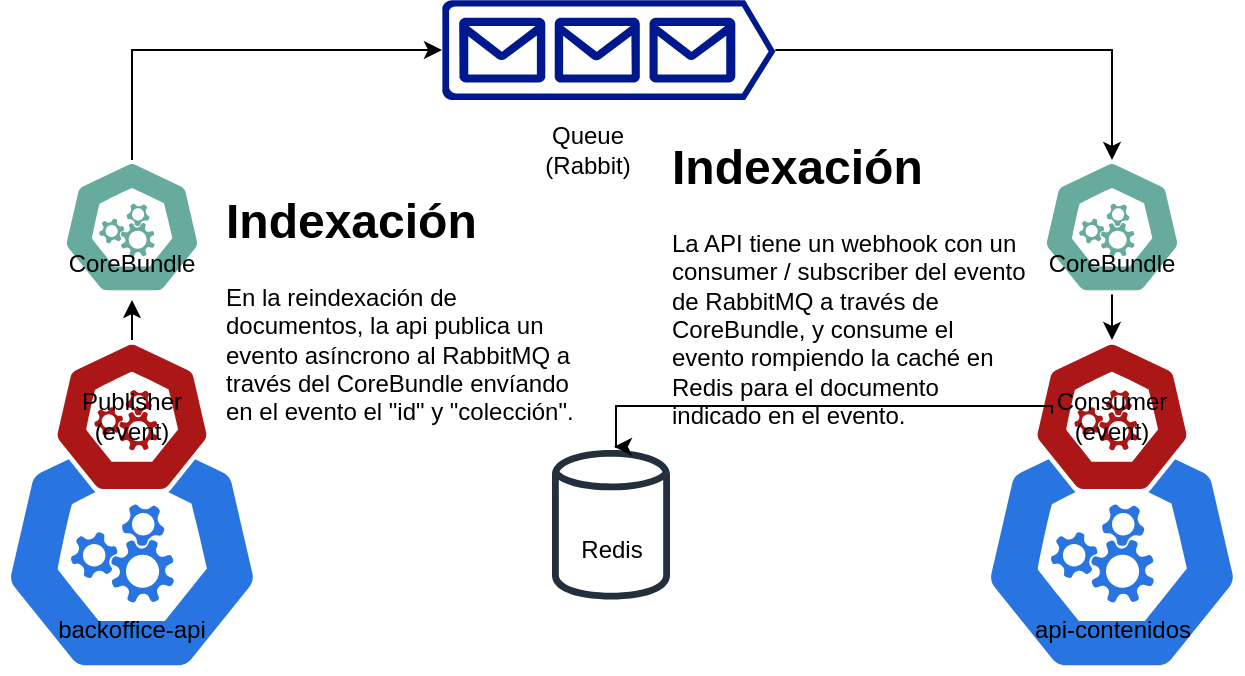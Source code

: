 <mxfile version="24.7.12">
  <diagram name="Página-1" id="Ag_XRTpZDKfjU94lQE6s">
    <mxGraphModel dx="1306" dy="826" grid="1" gridSize="10" guides="1" tooltips="1" connect="1" arrows="1" fold="1" page="1" pageScale="1" pageWidth="827" pageHeight="1169" math="0" shadow="0">
      <root>
        <mxCell id="0" />
        <mxCell id="1" parent="0" />
        <mxCell id="GbyjPMjEv9Rc1lk0YDpi-1" value="" style="sketch=0;outlineConnect=0;fontColor=#232F3E;gradientColor=none;fillColor=#232F3D;strokeColor=none;dashed=0;verticalLabelPosition=bottom;verticalAlign=top;align=center;html=1;fontSize=12;fontStyle=0;aspect=fixed;pointerEvents=1;shape=mxgraph.aws4.generic_database;" vertex="1" parent="1">
          <mxGeometry x="355" y="333.4" width="59" height="78" as="geometry" />
        </mxCell>
        <mxCell id="GbyjPMjEv9Rc1lk0YDpi-2" value="Redis" style="text;html=1;align=center;verticalAlign=middle;whiteSpace=wrap;rounded=0;" vertex="1" parent="1">
          <mxGeometry x="355.0" y="370" width="60" height="30" as="geometry" />
        </mxCell>
        <mxCell id="GbyjPMjEv9Rc1lk0YDpi-3" value="" style="sketch=0;aspect=fixed;pointerEvents=1;shadow=0;dashed=0;html=1;strokeColor=none;labelPosition=center;verticalLabelPosition=bottom;verticalAlign=top;align=center;fillColor=#00188D;shape=mxgraph.azure.queue_generic" vertex="1" parent="1">
          <mxGeometry x="300" y="110" width="166.67" height="50" as="geometry" />
        </mxCell>
        <mxCell id="GbyjPMjEv9Rc1lk0YDpi-4" value="Queue&lt;div&gt;(Rabbit)&lt;/div&gt;" style="text;html=1;align=center;verticalAlign=middle;whiteSpace=wrap;rounded=0;" vertex="1" parent="1">
          <mxGeometry x="343.33" y="170" width="60" height="30" as="geometry" />
        </mxCell>
        <mxCell id="GbyjPMjEv9Rc1lk0YDpi-5" value="" style="aspect=fixed;sketch=0;html=1;dashed=0;whitespace=wrap;verticalLabelPosition=bottom;verticalAlign=top;fillColor=#2875E2;strokeColor=#ffffff;points=[[0.005,0.63,0],[0.1,0.2,0],[0.9,0.2,0],[0.5,0,0],[0.995,0.63,0],[0.72,0.99,0],[0.5,1,0],[0.28,0.99,0]];shape=mxgraph.kubernetes.icon2;prIcon=api" vertex="1" parent="1">
          <mxGeometry x="570" y="321.6" width="130" height="124.8" as="geometry" />
        </mxCell>
        <mxCell id="GbyjPMjEv9Rc1lk0YDpi-6" value="api-contenidos" style="text;html=1;align=center;verticalAlign=middle;whiteSpace=wrap;rounded=0;" vertex="1" parent="1">
          <mxGeometry x="592.5" y="410" width="85" height="30" as="geometry" />
        </mxCell>
        <mxCell id="GbyjPMjEv9Rc1lk0YDpi-7" value="" style="aspect=fixed;sketch=0;html=1;dashed=0;whitespace=wrap;verticalLabelPosition=bottom;verticalAlign=top;fillColor=#2875E2;strokeColor=#ffffff;points=[[0.005,0.63,0],[0.1,0.2,0],[0.9,0.2,0],[0.5,0,0],[0.995,0.63,0],[0.72,0.99,0],[0.5,1,0],[0.28,0.99,0]];shape=mxgraph.kubernetes.icon2;prIcon=api" vertex="1" parent="1">
          <mxGeometry x="80" y="321.6" width="130" height="124.8" as="geometry" />
        </mxCell>
        <mxCell id="GbyjPMjEv9Rc1lk0YDpi-9" value="backoffice-api" style="text;html=1;align=center;verticalAlign=middle;whiteSpace=wrap;rounded=0;" vertex="1" parent="1">
          <mxGeometry x="100" y="410" width="90" height="30" as="geometry" />
        </mxCell>
        <mxCell id="GbyjPMjEv9Rc1lk0YDpi-19" style="edgeStyle=orthogonalEdgeStyle;rounded=0;orthogonalLoop=1;jettySize=auto;html=1;exitX=0.5;exitY=0;exitDx=0;exitDy=0;exitPerimeter=0;" edge="1" parent="1" source="GbyjPMjEv9Rc1lk0YDpi-12">
          <mxGeometry relative="1" as="geometry">
            <mxPoint x="145" y="260" as="targetPoint" />
          </mxGeometry>
        </mxCell>
        <mxCell id="GbyjPMjEv9Rc1lk0YDpi-12" value="" style="aspect=fixed;sketch=0;html=1;dashed=0;whitespace=wrap;verticalLabelPosition=bottom;verticalAlign=top;fillColor=#ab1717;strokeColor=#ffffff;points=[[0.005,0.63,0],[0.1,0.2,0],[0.9,0.2,0],[0.5,0,0],[0.995,0.63,0],[0.72,0.99,0],[0.5,1,0],[0.28,0.99,0]];shape=mxgraph.kubernetes.icon2;prIcon=api" vertex="1" parent="1">
          <mxGeometry x="105" y="280" width="80" height="76.8" as="geometry" />
        </mxCell>
        <mxCell id="GbyjPMjEv9Rc1lk0YDpi-13" value="Publisher&lt;div&gt;(event)&lt;/div&gt;" style="text;html=1;align=center;verticalAlign=middle;whiteSpace=wrap;rounded=0;" vertex="1" parent="1">
          <mxGeometry x="115" y="303.4" width="60" height="30" as="geometry" />
        </mxCell>
        <mxCell id="GbyjPMjEv9Rc1lk0YDpi-16" value="" style="aspect=fixed;sketch=0;html=1;dashed=0;whitespace=wrap;verticalLabelPosition=bottom;verticalAlign=top;fillColor=#67AB9F;strokeColor=#ffffff;points=[[0.005,0.63,0],[0.1,0.2,0],[0.9,0.2,0],[0.5,0,0],[0.995,0.63,0],[0.72,0.99,0],[0.5,1,0],[0.28,0.99,0]];shape=mxgraph.kubernetes.icon2;prIcon=api" vertex="1" parent="1">
          <mxGeometry x="110" y="190" width="70" height="67.2" as="geometry" />
        </mxCell>
        <mxCell id="GbyjPMjEv9Rc1lk0YDpi-18" value="CoreBundle" style="text;html=1;align=center;verticalAlign=middle;whiteSpace=wrap;rounded=0;" vertex="1" parent="1">
          <mxGeometry x="115" y="227.2" width="60" height="30" as="geometry" />
        </mxCell>
        <mxCell id="GbyjPMjEv9Rc1lk0YDpi-20" style="edgeStyle=orthogonalEdgeStyle;rounded=0;orthogonalLoop=1;jettySize=auto;html=1;exitX=0.5;exitY=0;exitDx=0;exitDy=0;exitPerimeter=0;entryX=0;entryY=0.5;entryDx=0;entryDy=0;entryPerimeter=0;" edge="1" parent="1" source="GbyjPMjEv9Rc1lk0YDpi-16" target="GbyjPMjEv9Rc1lk0YDpi-3">
          <mxGeometry relative="1" as="geometry" />
        </mxCell>
        <mxCell id="GbyjPMjEv9Rc1lk0YDpi-21" value="" style="aspect=fixed;sketch=0;html=1;dashed=0;whitespace=wrap;verticalLabelPosition=bottom;verticalAlign=top;fillColor=#67AB9F;strokeColor=#ffffff;points=[[0.005,0.63,0],[0.1,0.2,0],[0.9,0.2,0],[0.5,0,0],[0.995,0.63,0],[0.72,0.99,0],[0.5,1,0],[0.28,0.99,0]];shape=mxgraph.kubernetes.icon2;prIcon=api" vertex="1" parent="1">
          <mxGeometry x="600" y="190" width="70" height="67.2" as="geometry" />
        </mxCell>
        <mxCell id="GbyjPMjEv9Rc1lk0YDpi-22" value="CoreBundle" style="text;html=1;align=center;verticalAlign=middle;whiteSpace=wrap;rounded=0;" vertex="1" parent="1">
          <mxGeometry x="605" y="227.2" width="60" height="30" as="geometry" />
        </mxCell>
        <mxCell id="GbyjPMjEv9Rc1lk0YDpi-23" value="" style="aspect=fixed;sketch=0;html=1;dashed=0;whitespace=wrap;verticalLabelPosition=bottom;verticalAlign=top;fillColor=#ab1717;strokeColor=#ffffff;points=[[0.005,0.63,0],[0.1,0.2,0],[0.9,0.2,0],[0.5,0,0],[0.995,0.63,0],[0.72,0.99,0],[0.5,1,0],[0.28,0.99,0]];shape=mxgraph.kubernetes.icon2;prIcon=api" vertex="1" parent="1">
          <mxGeometry x="595" y="280" width="80" height="76.8" as="geometry" />
        </mxCell>
        <mxCell id="GbyjPMjEv9Rc1lk0YDpi-24" value="&lt;div&gt;Consumer (event)&lt;/div&gt;" style="text;html=1;align=center;verticalAlign=middle;whiteSpace=wrap;rounded=0;" vertex="1" parent="1">
          <mxGeometry x="605" y="303.4" width="60" height="30" as="geometry" />
        </mxCell>
        <mxCell id="GbyjPMjEv9Rc1lk0YDpi-25" style="edgeStyle=orthogonalEdgeStyle;rounded=0;orthogonalLoop=1;jettySize=auto;html=1;entryX=0.5;entryY=0;entryDx=0;entryDy=0;entryPerimeter=0;" edge="1" parent="1" source="GbyjPMjEv9Rc1lk0YDpi-3" target="GbyjPMjEv9Rc1lk0YDpi-21">
          <mxGeometry relative="1" as="geometry" />
        </mxCell>
        <mxCell id="GbyjPMjEv9Rc1lk0YDpi-26" style="edgeStyle=orthogonalEdgeStyle;rounded=0;orthogonalLoop=1;jettySize=auto;html=1;entryX=0.5;entryY=0;entryDx=0;entryDy=0;entryPerimeter=0;" edge="1" parent="1" source="GbyjPMjEv9Rc1lk0YDpi-22" target="GbyjPMjEv9Rc1lk0YDpi-23">
          <mxGeometry relative="1" as="geometry" />
        </mxCell>
        <mxCell id="GbyjPMjEv9Rc1lk0YDpi-27" style="edgeStyle=orthogonalEdgeStyle;rounded=0;orthogonalLoop=1;jettySize=auto;html=1;entryX=0.525;entryY=0;entryDx=0;entryDy=0;entryPerimeter=0;" edge="1" parent="1">
          <mxGeometry relative="1" as="geometry">
            <mxPoint x="605" y="316.78" as="sourcePoint" />
            <mxPoint x="385.975" y="333.4" as="targetPoint" />
            <Array as="points">
              <mxPoint x="605" y="313" />
              <mxPoint x="387" y="313" />
            </Array>
          </mxGeometry>
        </mxCell>
        <mxCell id="GbyjPMjEv9Rc1lk0YDpi-29" value="&lt;h1 style=&quot;margin-top: 0px;&quot;&gt;Indexación&lt;/h1&gt;&lt;p&gt;En la reindexación de documentos, la api publica un evento asíncrono al RabbitMQ a través del CoreBundle envíando en el evento el &quot;id&quot; y &quot;colección&quot;.&lt;/p&gt;" style="text;html=1;whiteSpace=wrap;overflow=hidden;rounded=0;" vertex="1" parent="1">
          <mxGeometry x="190" y="200" width="180" height="120" as="geometry" />
        </mxCell>
        <mxCell id="GbyjPMjEv9Rc1lk0YDpi-30" value="&lt;h1 style=&quot;margin-top: 0px;&quot;&gt;Indexación&lt;/h1&gt;&lt;p&gt;La API tiene un webhook con un consumer / subscriber del evento de RabbitMQ a través de CoreBundle, y consume el evento rompiendo la caché en Redis para el documento indicado en el evento.&lt;/p&gt;" style="text;html=1;whiteSpace=wrap;overflow=hidden;rounded=0;" vertex="1" parent="1">
          <mxGeometry x="412.5" y="173.4" width="180" height="160" as="geometry" />
        </mxCell>
      </root>
    </mxGraphModel>
  </diagram>
</mxfile>
